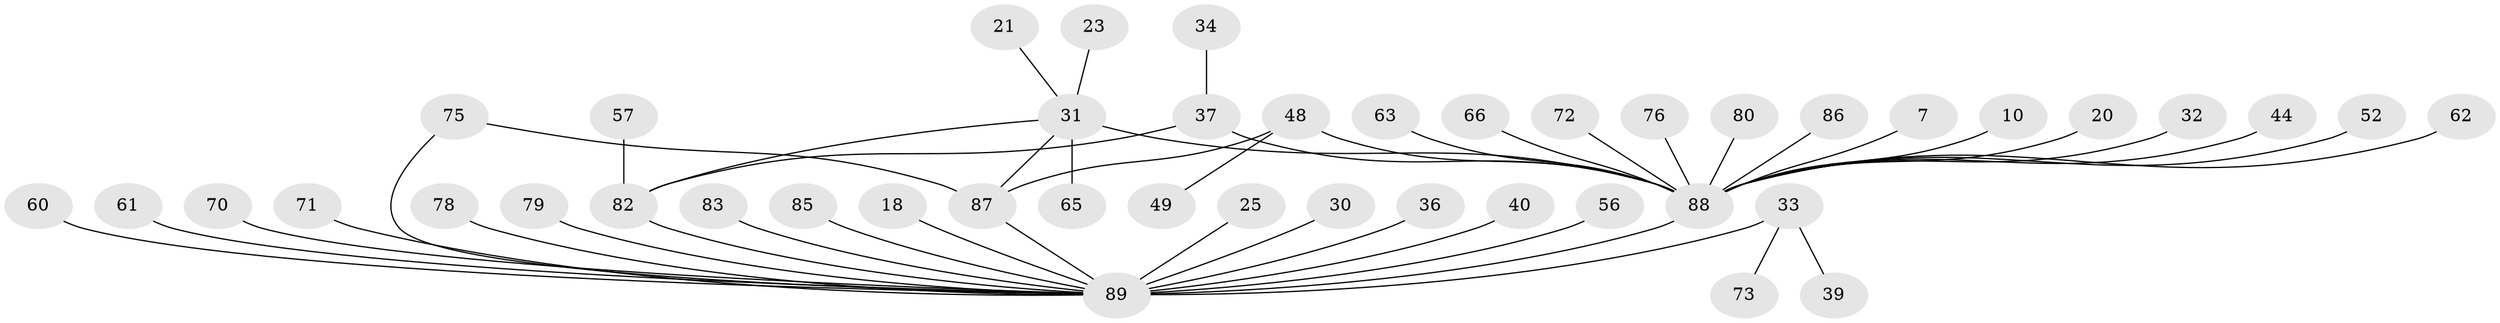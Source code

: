 // original degree distribution, {13: 0.011235955056179775, 31: 0.011235955056179775, 4: 0.0898876404494382, 17: 0.011235955056179775, 3: 0.16853932584269662, 1: 0.449438202247191, 5: 0.056179775280898875, 11: 0.011235955056179775, 6: 0.011235955056179775, 2: 0.15730337078651685, 9: 0.011235955056179775, 7: 0.011235955056179775}
// Generated by graph-tools (version 1.1) at 2025/47/03/09/25 04:47:27]
// undirected, 44 vertices, 48 edges
graph export_dot {
graph [start="1"]
  node [color=gray90,style=filled];
  7;
  10;
  18;
  20;
  21;
  23;
  25;
  30;
  31 [super="+24+16"];
  32;
  33 [super="+29"];
  34;
  36;
  37 [super="+9+17"];
  39;
  40;
  44;
  48 [super="+6+27+47"];
  49;
  52;
  56;
  57;
  60;
  61;
  62;
  63;
  65;
  66;
  70;
  71;
  72;
  73;
  75;
  76;
  78;
  79;
  80 [super="+22"];
  82 [super="+19+64+67"];
  83 [super="+69"];
  85;
  86 [super="+59"];
  87 [super="+81+41"];
  88 [super="+74+84+2"];
  89 [super="+77+35+50+68+46"];
  7 -- 88;
  10 -- 88;
  18 -- 89;
  20 -- 88;
  21 -- 31;
  23 -- 31;
  25 -- 89;
  30 -- 89;
  31 -- 65;
  31 -- 87;
  31 -- 82 [weight=2];
  31 -- 88 [weight=3];
  32 -- 88;
  33 -- 73;
  33 -- 39;
  33 -- 89 [weight=3];
  34 -- 37;
  36 -- 89;
  37 -- 82;
  37 -- 88 [weight=3];
  40 -- 89;
  44 -- 88;
  48 -- 88 [weight=5];
  48 -- 87;
  48 -- 49;
  52 -- 88;
  56 -- 89;
  57 -- 82;
  60 -- 89;
  61 -- 89;
  62 -- 88;
  63 -- 88;
  66 -- 88;
  70 -- 89;
  71 -- 89;
  72 -- 88;
  75 -- 87;
  75 -- 89;
  76 -- 88;
  78 -- 89;
  79 -- 89;
  80 -- 88;
  82 -- 89 [weight=5];
  83 -- 89;
  85 -- 89;
  86 -- 88;
  87 -- 89 [weight=7];
  88 -- 89 [weight=14];
}
